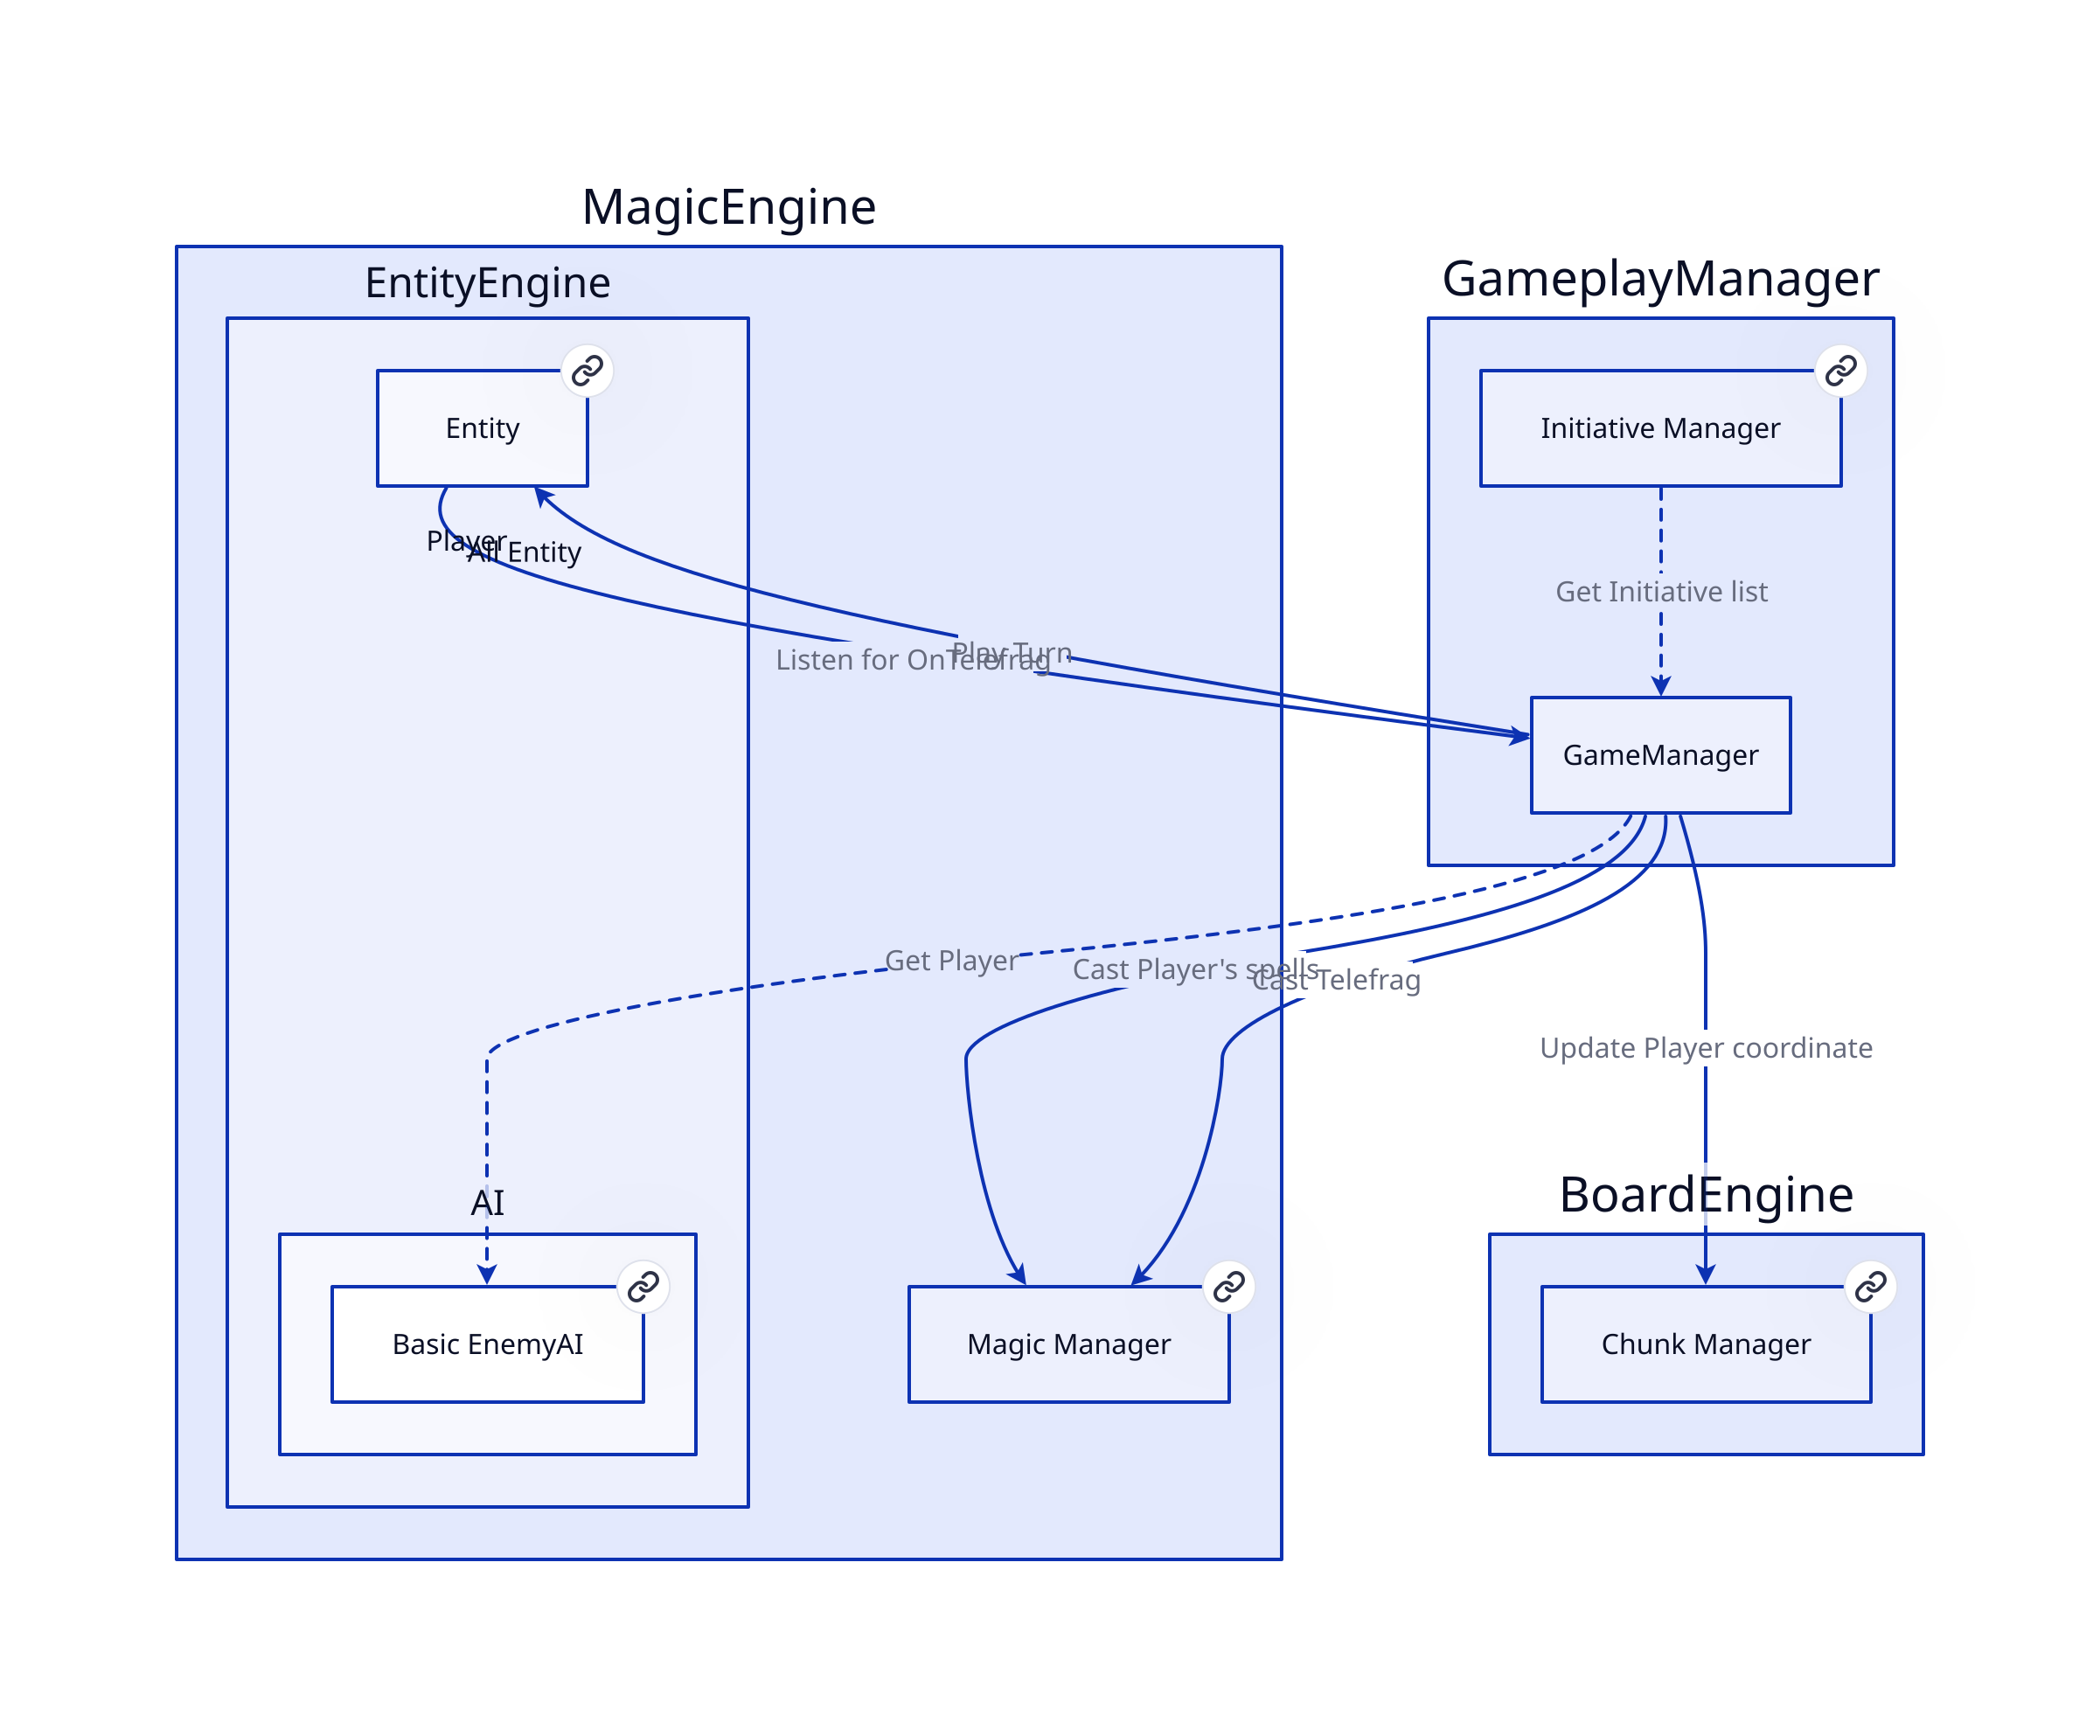 # Nodes :
BoardEngine: {
    ChunkManager: Chunk Manager {
       link: ChunkManager
    }
}
MagicEngine: {
    EntityEngine: {
        AI: {
            BasicEnemyAI: Basic EnemyAI {
               link: BasicEnemyAI
            }
        }
        Entity: Entity {
           link: Entity
        }
    }
    MagicManager: Magic Manager {
       link: MagicManager
    }
}
GameplayManager: {
    InitiativeManager: Initiative Manager {
       link: InitiativeManager
    }
}

# Links :
GameplayManager.GameManager -> MagicEngine.EntityEngine.AI.BasicEnemyAI: Get Player {style.stroke-dash: 3
source-arrowhead: {}
target-arrowhead: {shape: arrow}
}
GameplayManager.GameManager -> MagicEngine.MagicManager: Cast Player's spells {
source-arrowhead: {}
target-arrowhead: {shape: arrow}
}
GameplayManager.GameManager -> MagicEngine.MagicManager: Cast Telefrag {
source-arrowhead: {}
target-arrowhead: {shape: arrow}
}
MagicEngine.EntityEngine.Entity -> GameplayManager.GameManager: Listen for OnTelefrag {
source-arrowhead: Player{}
target-arrowhead: {shape: arrow}
}
GameplayManager.GameManager -> BoardEngine.ChunkManager: Update Player coordinate {
source-arrowhead: {}
target-arrowhead: {shape: arrow}
}
GameplayManager.InitiativeManager -> GameplayManager.GameManager: Get Initiative list {style.stroke-dash: 3
source-arrowhead: {}
target-arrowhead: {shape: arrow}
}
GameplayManager.GameManager -> MagicEngine.EntityEngine.Entity: Play Turn {
source-arrowhead: {}
target-arrowhead: All Entity{shape: arrow}
}
